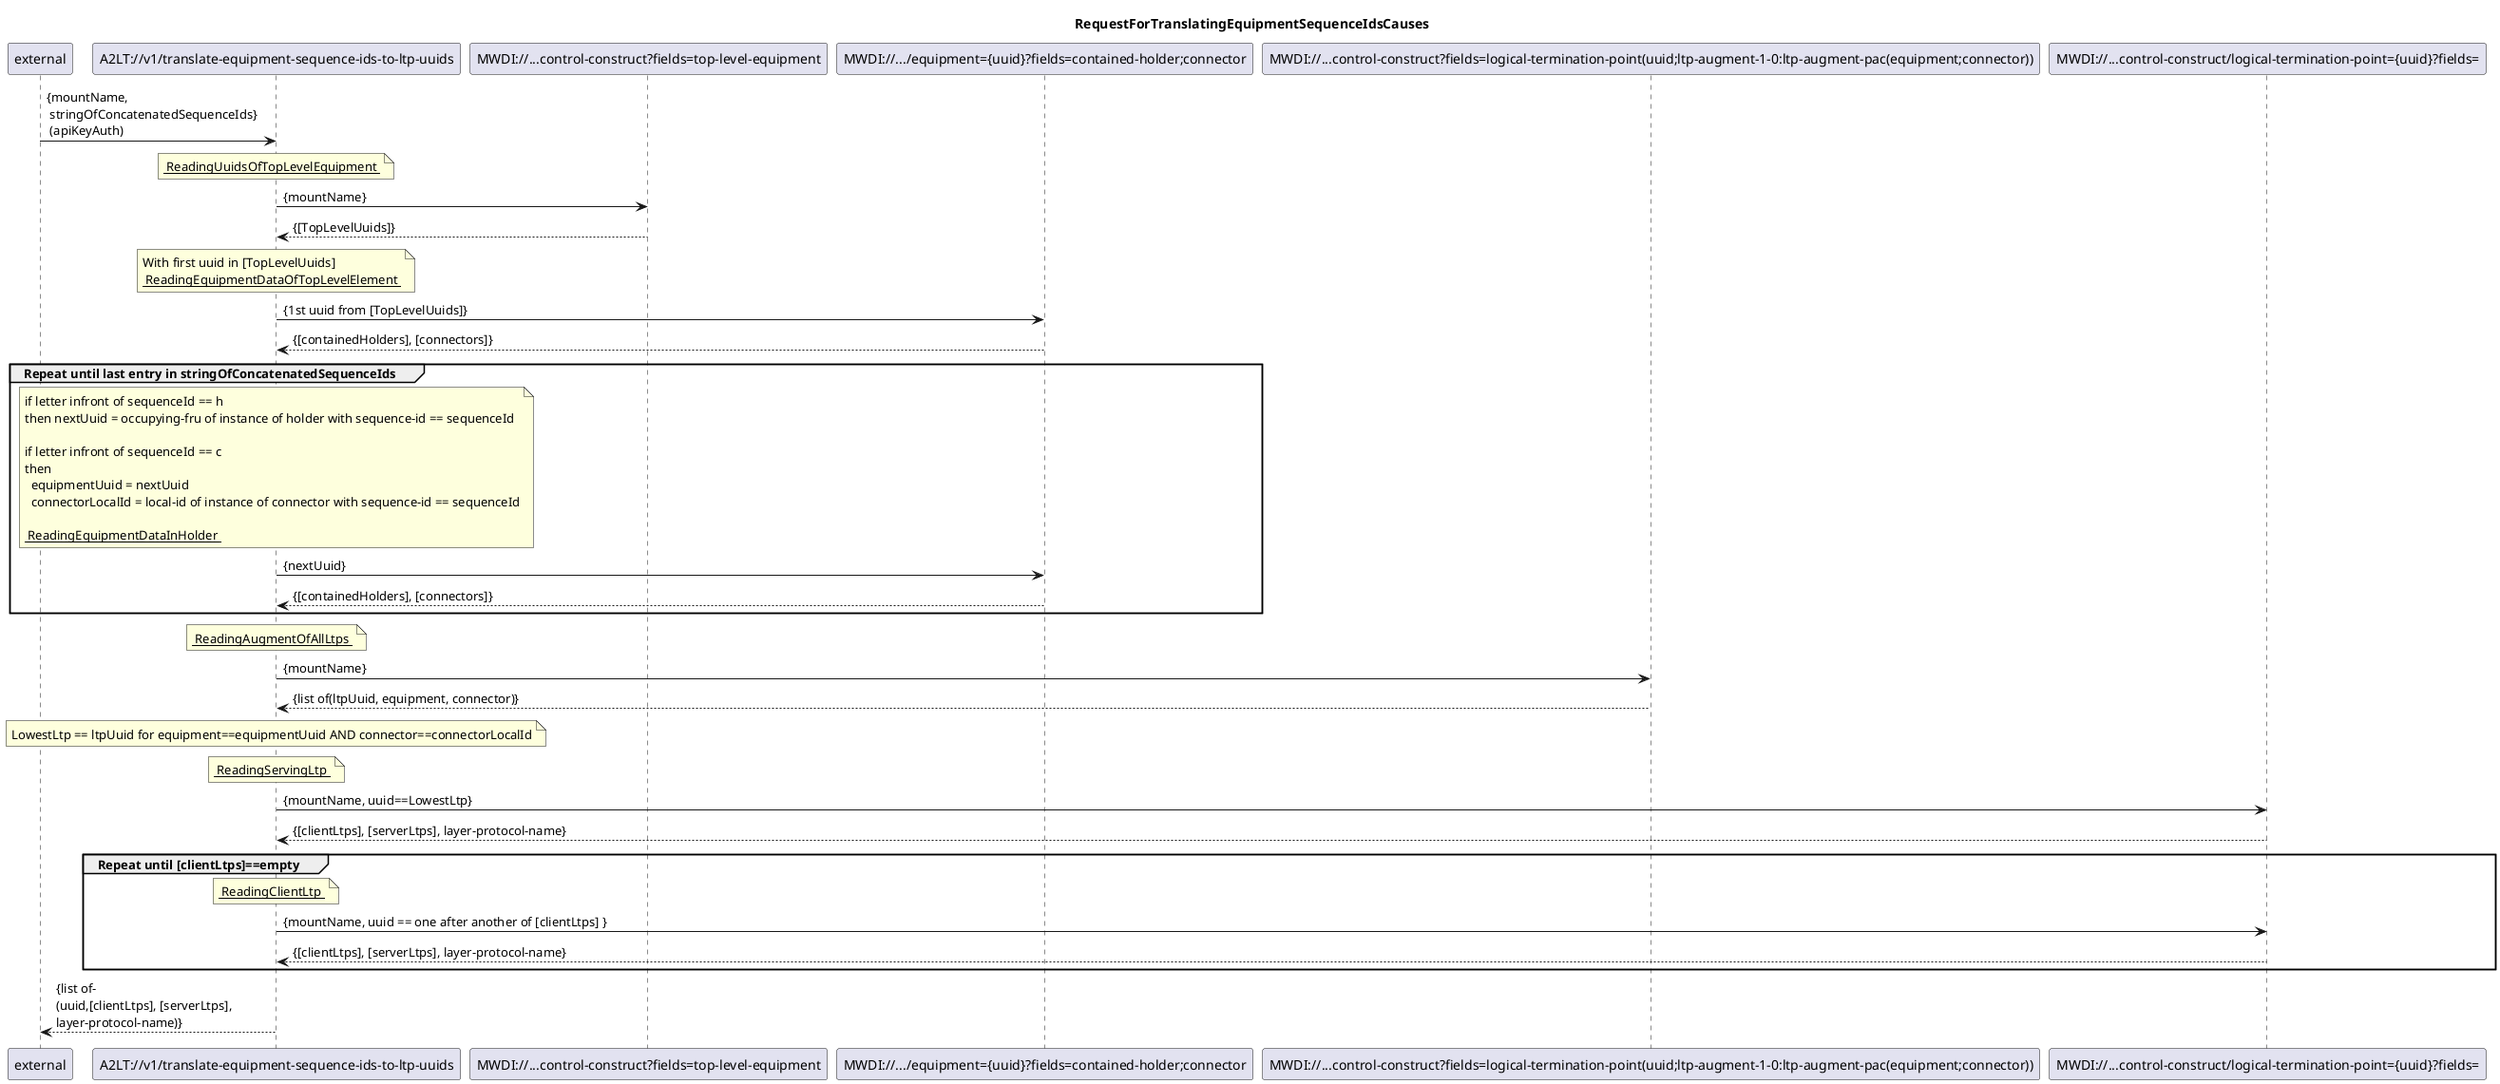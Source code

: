 @startuml 01x_translate-equipment-sequence-ids-to-ltp-uuids
skinparam responseMessageBelowArrow true

title RequestForTranslatingEquipmentSequenceIdsCauses

participant "external" as external
participant "A2LT://v1/translate-equipment-sequence-ids-to-ltp-uuids" as offeredService
participant "MWDI://...control-construct?fields=top-level-equipment" as topLevel
  ' complete path: participant "MWDI://core-model-1-4:network-control-domain=cache/control-construct={mountName}?fields=top-level-equipment" as topLevel'
participant "MWDI://.../equipment={uuid}?fields=contained-holder;connector" as equipment
  ' complete path: participant "MWDI://core-model-1-4:network-control-domain=cache/control-construct={mountName}/equipment={uuid}?fields=contained-holder;connector" as equipment'
participant "MWDI://...control-construct?fields=logical-termination-point(uuid;ltp-augment-1-0:ltp-augment-pac(equipment;connector))" as ltpList
  ' complete path: participant "MWDI://core-model-1-4:network-control-domain=cache/control-construct={mountName}?fields=logical-termination-point(uuid;ltp-augment-1-0:ltp-augment-pac(equipment;connector))" as ltpList'
participant "MWDI://...control-construct/logical-termination-point={uuid}?fields=" as clientLtp
  ' complete path: participant "MWDI://core-model-1-4:network-control-domain=cache/control-construct={mountName}/logical-termination-point={uuid}?fields=" as clientLtp'

external -> offeredService : {mountName, \n stringOfConcatenatedSequenceIds} \n (apiKeyAuth)

note over offeredService
  <u> ReadingUuidsOfTopLevelEquipment </u>
end note
offeredService -> topLevel : {mountName}
topLevel --> offeredService : {[TopLevelUuids]}

note over offeredService
  With first uuid in [TopLevelUuids]
  <u> ReadingEquipmentDataOfTopLevelElement </u>
end note
offeredService -> equipment : {1st uuid from [TopLevelUuids]}
equipment --> offeredService : {[containedHolders], [connectors]}

group Repeat until last entry in stringOfConcatenatedSequenceIds
  note over offeredService
    if letter infront of sequenceId == h
    then nextUuid = occupying-fru of instance of holder with sequence-id == sequenceId

    if letter infront of sequenceId == c
    then 
      equipmentUuid = nextUuid
      connectorLocalId = local-id of instance of connector with sequence-id == sequenceId

    <u> ReadingEquipmentDataInHolder </u>
  end note
  offeredService -> equipment : {nextUuid}
  equipment --> offeredService : {[containedHolders], [connectors]}
end

note over offeredService
  <u> ReadingAugmentOfAllLtps </u>
end note
offeredService -> ltpList : {mountName}
ltpList --> offeredService : {list of(ltpUuid, equipment, connector)}

note over offeredService
  LowestLtp == ltpUuid for equipment==equipmentUuid AND connector==connectorLocalId
end note

note over offeredService
  <u> ReadingServingLtp </u>
end note
  offeredService -> clientLtp : {mountName, uuid==LowestLtp}
  clientLtp --> offeredService : {[clientLtps], [serverLtps], layer-protocol-name}

group Repeat until [clientLtps]==empty
  note over offeredService
        <u> ReadingClientLtp </u>
  end note
  offeredService -> clientLtp : {mountName, uuid == one after another of [clientLtps] }
  clientLtp --> offeredService : {[clientLtps], [serverLtps], layer-protocol-name}
end



offeredService --> external : {list of-\n(uuid,[clientLtps], [serverLtps],\nlayer-protocol-name)}

@enduml